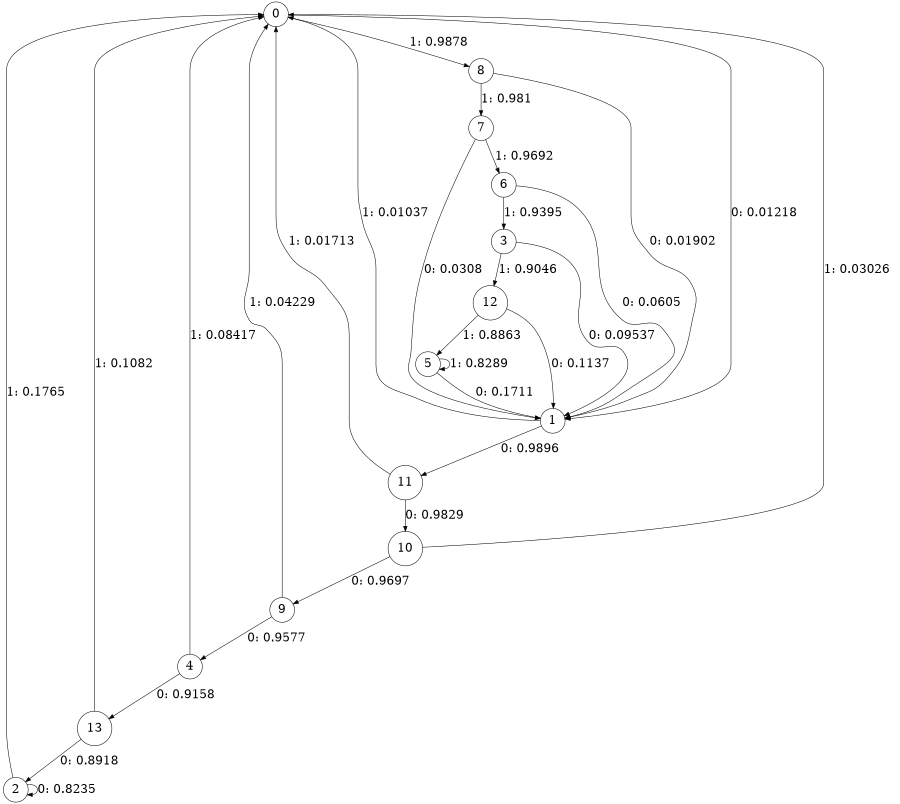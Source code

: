 digraph "ch2_face_grouped_diff_L13" {
size = "6,8.5";
ratio = "fill";
node [shape = circle];
node [fontsize = 24];
edge [fontsize = 24];
0 -> 1 [label = "0: 0.01218  "];
0 -> 8 [label = "1: 0.9878   "];
1 -> 11 [label = "0: 0.9896   "];
1 -> 0 [label = "1: 0.01037  "];
2 -> 2 [label = "0: 0.8235   "];
2 -> 0 [label = "1: 0.1765   "];
3 -> 1 [label = "0: 0.09537  "];
3 -> 12 [label = "1: 0.9046   "];
4 -> 13 [label = "0: 0.9158   "];
4 -> 0 [label = "1: 0.08417  "];
5 -> 1 [label = "0: 0.1711   "];
5 -> 5 [label = "1: 0.8289   "];
6 -> 1 [label = "0: 0.0605   "];
6 -> 3 [label = "1: 0.9395   "];
7 -> 1 [label = "0: 0.0308   "];
7 -> 6 [label = "1: 0.9692   "];
8 -> 1 [label = "0: 0.01902  "];
8 -> 7 [label = "1: 0.981    "];
9 -> 4 [label = "0: 0.9577   "];
9 -> 0 [label = "1: 0.04229  "];
10 -> 9 [label = "0: 0.9697   "];
10 -> 0 [label = "1: 0.03026  "];
11 -> 10 [label = "0: 0.9829   "];
11 -> 0 [label = "1: 0.01713  "];
12 -> 1 [label = "0: 0.1137   "];
12 -> 5 [label = "1: 0.8863   "];
13 -> 2 [label = "0: 0.8918   "];
13 -> 0 [label = "1: 0.1082   "];
}